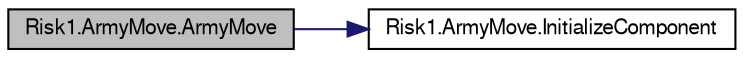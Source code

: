 digraph G
{
  bgcolor="transparent";
  edge [fontname="FreeSans",fontsize="10",labelfontname="FreeSans",labelfontsize="10"];
  node [fontname="FreeSans",fontsize="10",shape=record];
  rankdir="LR";
  Node1 [label="Risk1.ArmyMove.ArmyMove",height=0.2,width=0.4,color="black", fillcolor="grey75", style="filled" fontcolor="black"];
  Node1 -> Node2 [color="midnightblue",fontsize="10",style="solid",fontname="FreeSans"];
  Node2 [label="Risk1.ArmyMove.InitializeComponent",height=0.2,width=0.4,color="black",URL="$classRisk1_1_1ArmyMove.html#a7e803c0e4d19d0c0c6d12223e1860acb",tooltip="Required method for Designer support - do not modify the contents of this method with the code editor..."];
}
